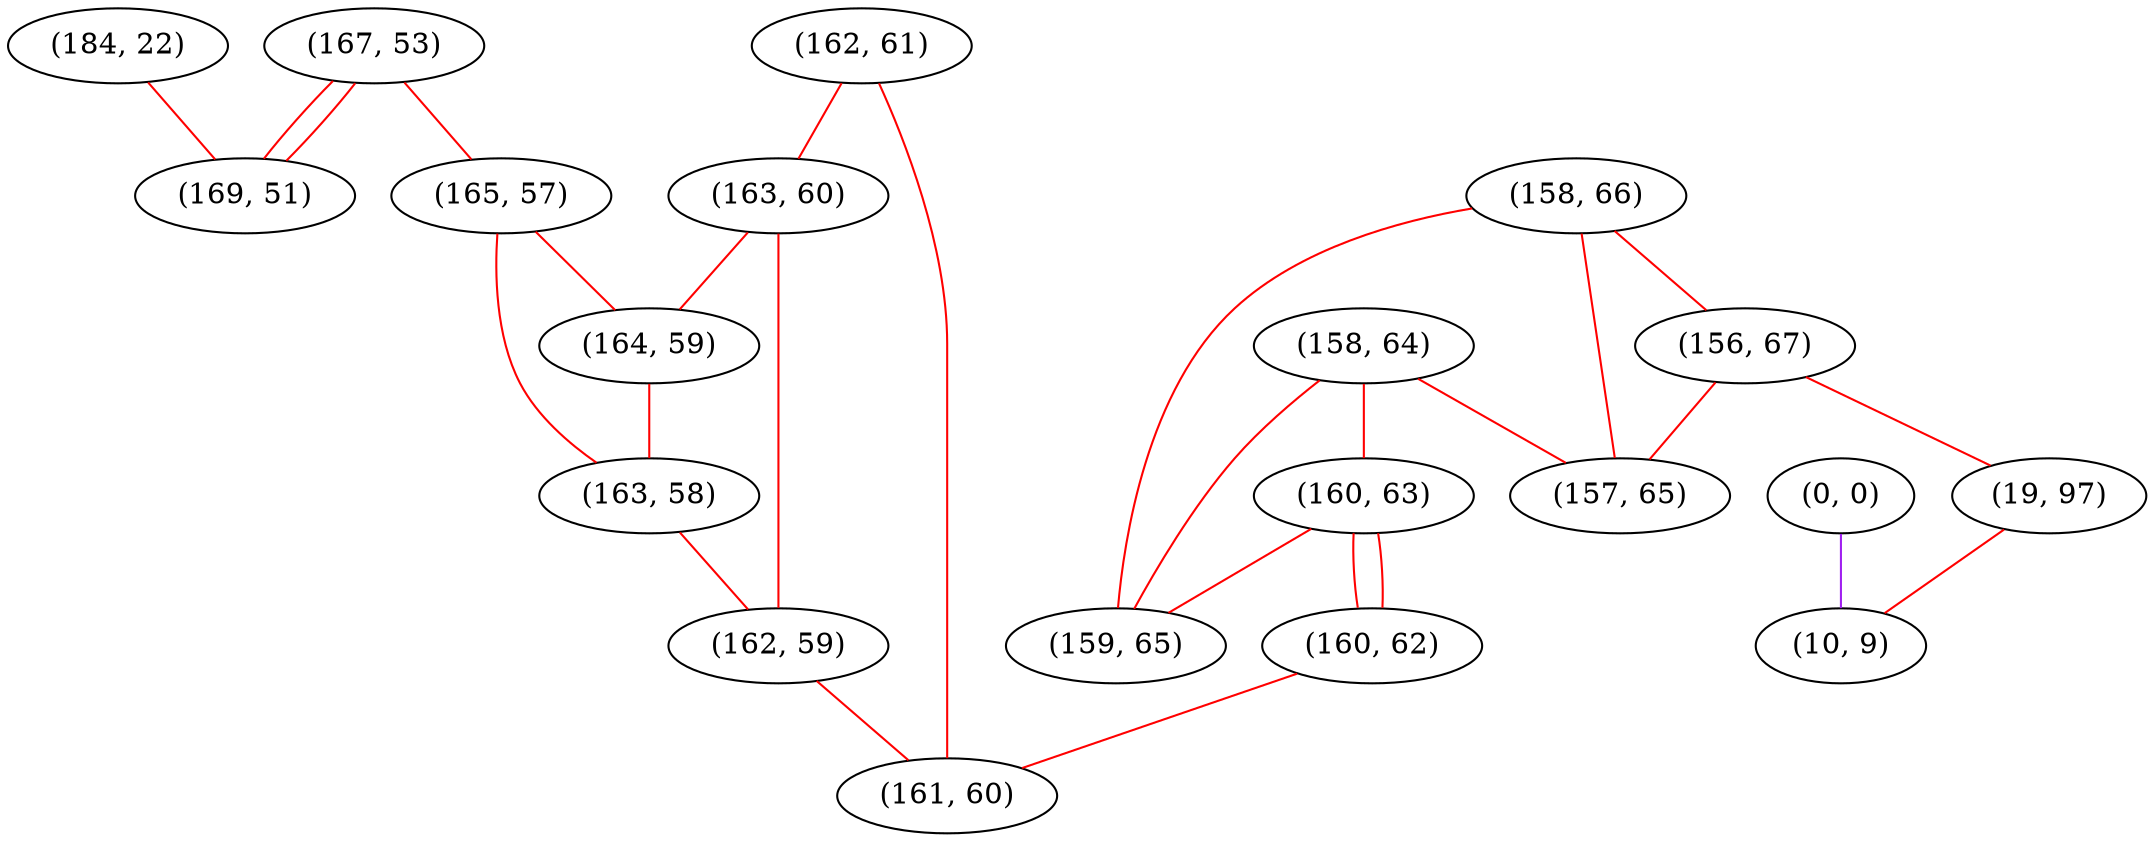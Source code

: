 graph "" {
"(184, 22)";
"(162, 61)";
"(167, 53)";
"(158, 64)";
"(165, 57)";
"(158, 66)";
"(156, 67)";
"(157, 65)";
"(0, 0)";
"(163, 60)";
"(164, 59)";
"(160, 63)";
"(169, 51)";
"(160, 62)";
"(163, 58)";
"(19, 97)";
"(162, 59)";
"(161, 60)";
"(10, 9)";
"(159, 65)";
"(184, 22)" -- "(169, 51)"  [color=red, key=0, weight=1];
"(162, 61)" -- "(163, 60)"  [color=red, key=0, weight=1];
"(162, 61)" -- "(161, 60)"  [color=red, key=0, weight=1];
"(167, 53)" -- "(165, 57)"  [color=red, key=0, weight=1];
"(167, 53)" -- "(169, 51)"  [color=red, key=0, weight=1];
"(167, 53)" -- "(169, 51)"  [color=red, key=1, weight=1];
"(158, 64)" -- "(157, 65)"  [color=red, key=0, weight=1];
"(158, 64)" -- "(160, 63)"  [color=red, key=0, weight=1];
"(158, 64)" -- "(159, 65)"  [color=red, key=0, weight=1];
"(165, 57)" -- "(163, 58)"  [color=red, key=0, weight=1];
"(165, 57)" -- "(164, 59)"  [color=red, key=0, weight=1];
"(158, 66)" -- "(157, 65)"  [color=red, key=0, weight=1];
"(158, 66)" -- "(156, 67)"  [color=red, key=0, weight=1];
"(158, 66)" -- "(159, 65)"  [color=red, key=0, weight=1];
"(156, 67)" -- "(157, 65)"  [color=red, key=0, weight=1];
"(156, 67)" -- "(19, 97)"  [color=red, key=0, weight=1];
"(0, 0)" -- "(10, 9)"  [color=purple, key=0, weight=4];
"(163, 60)" -- "(162, 59)"  [color=red, key=0, weight=1];
"(163, 60)" -- "(164, 59)"  [color=red, key=0, weight=1];
"(164, 59)" -- "(163, 58)"  [color=red, key=0, weight=1];
"(160, 63)" -- "(160, 62)"  [color=red, key=0, weight=1];
"(160, 63)" -- "(160, 62)"  [color=red, key=1, weight=1];
"(160, 63)" -- "(159, 65)"  [color=red, key=0, weight=1];
"(160, 62)" -- "(161, 60)"  [color=red, key=0, weight=1];
"(163, 58)" -- "(162, 59)"  [color=red, key=0, weight=1];
"(19, 97)" -- "(10, 9)"  [color=red, key=0, weight=1];
"(162, 59)" -- "(161, 60)"  [color=red, key=0, weight=1];
}
